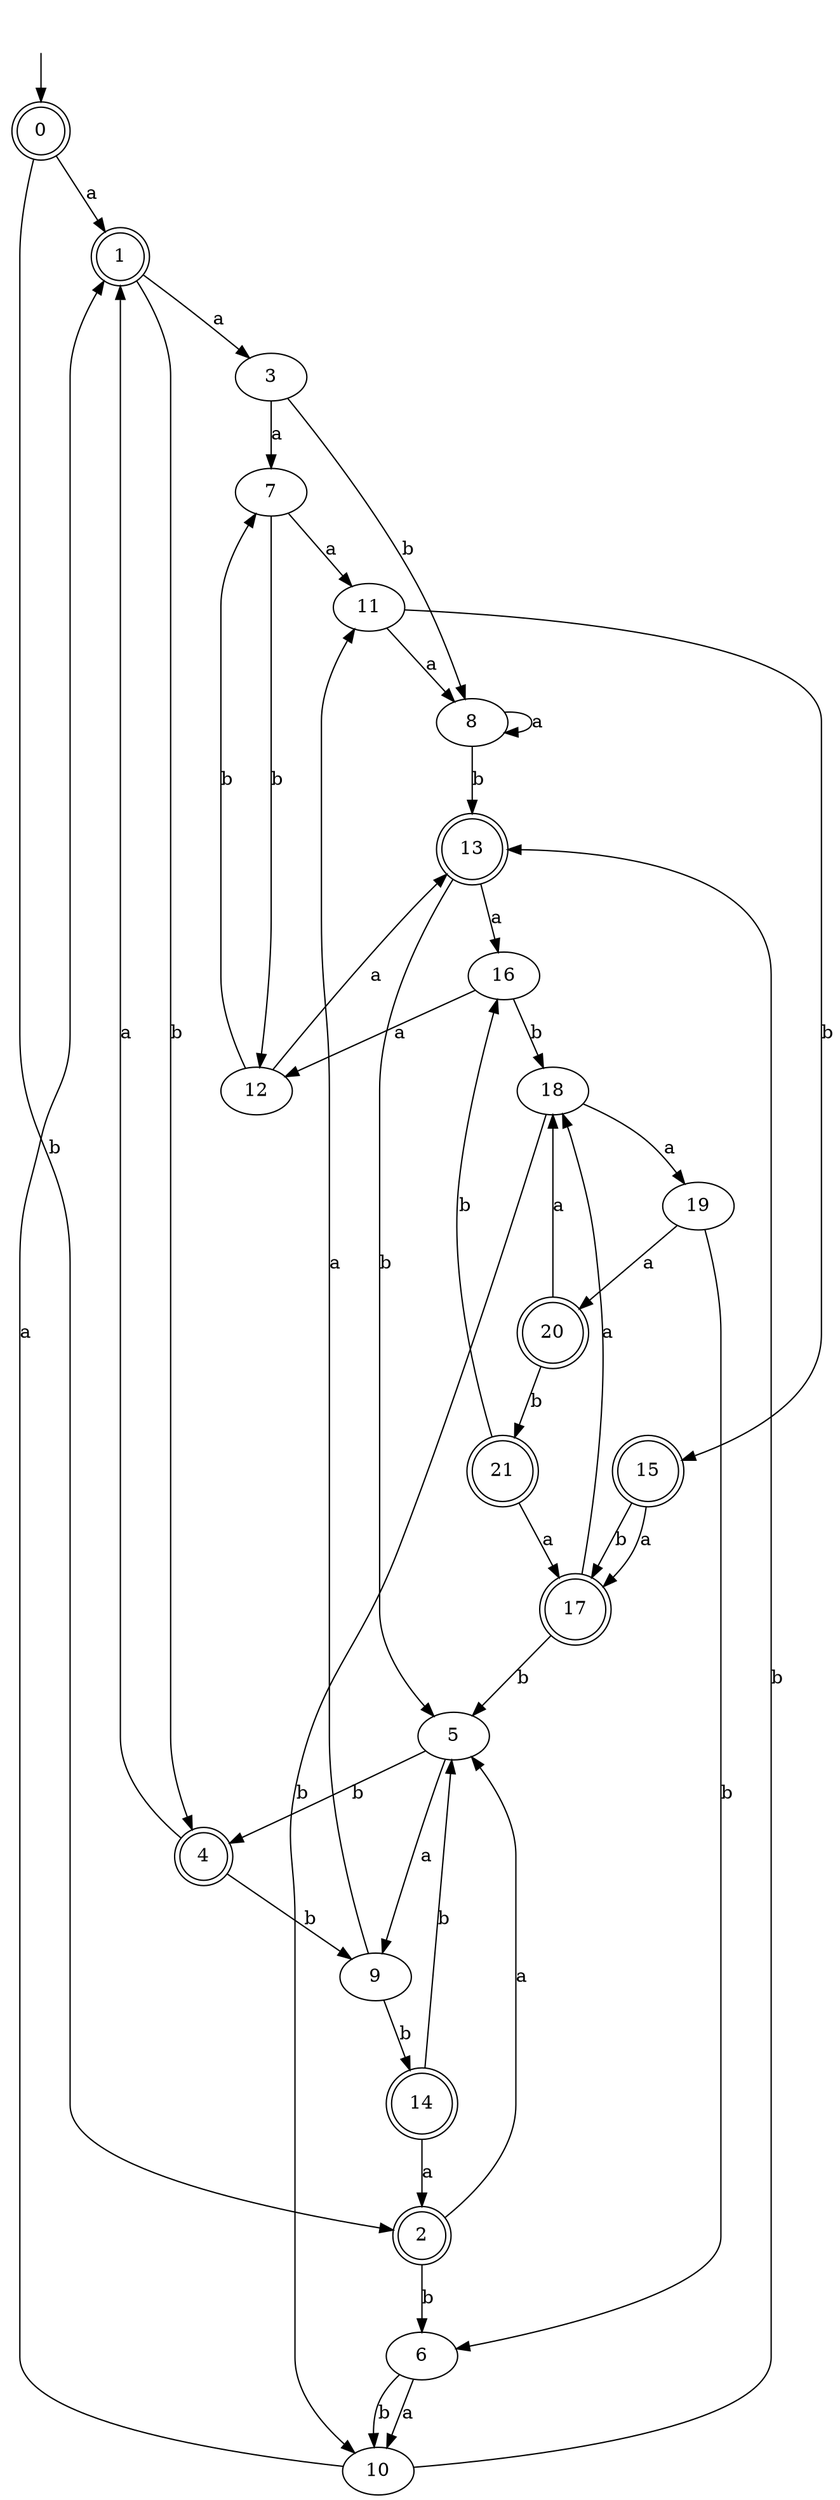digraph RandomDFA {
  __start0 [label="", shape=none];
  __start0 -> 0 [label=""];
  0 [shape=circle] [shape=doublecircle]
  0 -> 1 [label="a"]
  0 -> 2 [label="b"]
  1 [shape=doublecircle]
  1 -> 3 [label="a"]
  1 -> 4 [label="b"]
  2 [shape=doublecircle]
  2 -> 5 [label="a"]
  2 -> 6 [label="b"]
  3
  3 -> 7 [label="a"]
  3 -> 8 [label="b"]
  4 [shape=doublecircle]
  4 -> 1 [label="a"]
  4 -> 9 [label="b"]
  5
  5 -> 9 [label="a"]
  5 -> 4 [label="b"]
  6
  6 -> 10 [label="a"]
  6 -> 10 [label="b"]
  7
  7 -> 11 [label="a"]
  7 -> 12 [label="b"]
  8
  8 -> 8 [label="a"]
  8 -> 13 [label="b"]
  9
  9 -> 11 [label="a"]
  9 -> 14 [label="b"]
  10
  10 -> 1 [label="a"]
  10 -> 13 [label="b"]
  11
  11 -> 8 [label="a"]
  11 -> 15 [label="b"]
  12
  12 -> 13 [label="a"]
  12 -> 7 [label="b"]
  13 [shape=doublecircle]
  13 -> 16 [label="a"]
  13 -> 5 [label="b"]
  14 [shape=doublecircle]
  14 -> 2 [label="a"]
  14 -> 5 [label="b"]
  15 [shape=doublecircle]
  15 -> 17 [label="a"]
  15 -> 17 [label="b"]
  16
  16 -> 12 [label="a"]
  16 -> 18 [label="b"]
  17 [shape=doublecircle]
  17 -> 18 [label="a"]
  17 -> 5 [label="b"]
  18
  18 -> 19 [label="a"]
  18 -> 10 [label="b"]
  19
  19 -> 20 [label="a"]
  19 -> 6 [label="b"]
  20 [shape=doublecircle]
  20 -> 18 [label="a"]
  20 -> 21 [label="b"]
  21 [shape=doublecircle]
  21 -> 17 [label="a"]
  21 -> 16 [label="b"]
}
